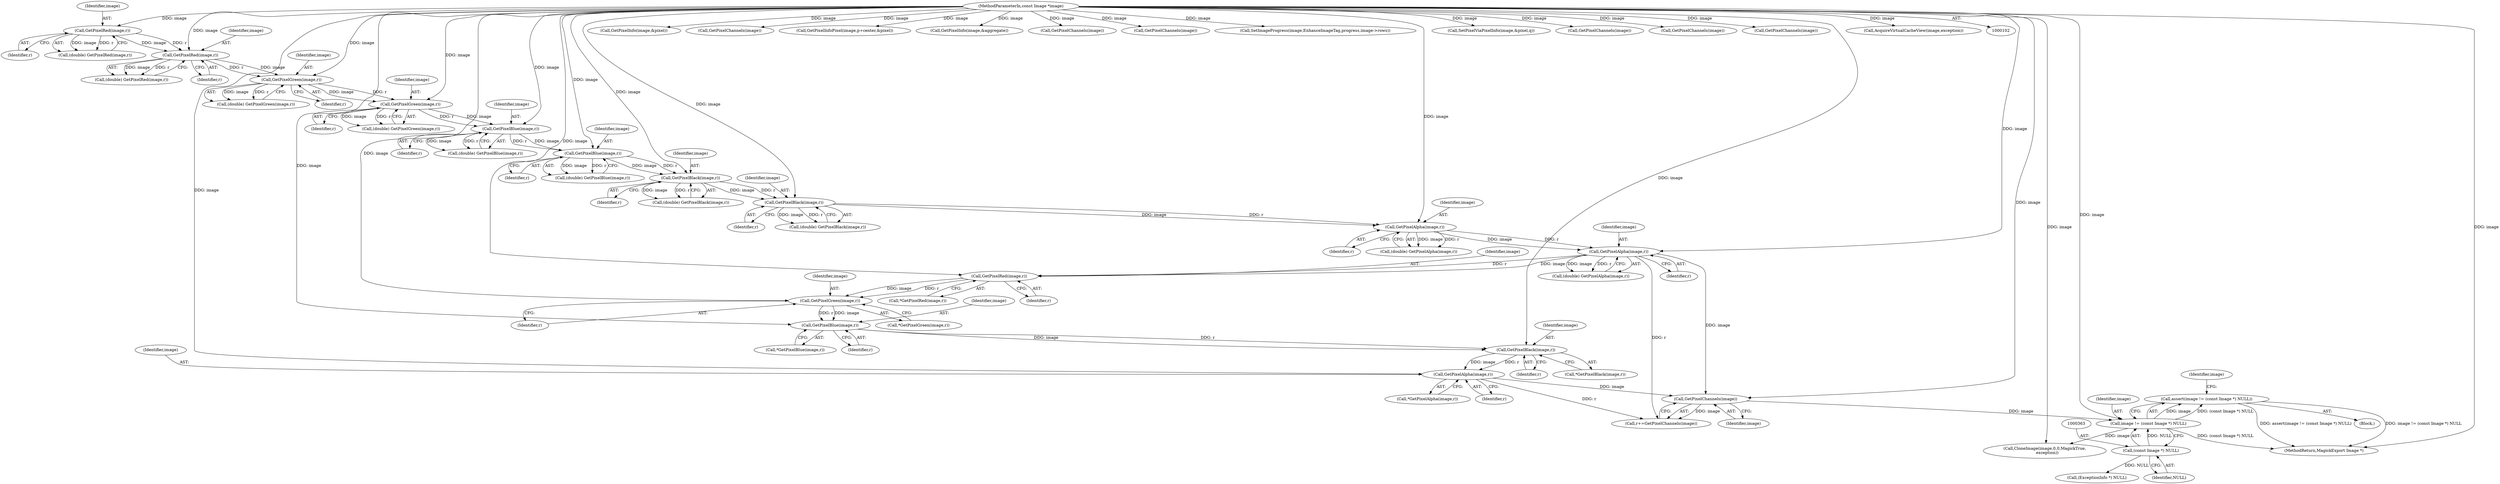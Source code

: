 digraph "0_ImageMagick_d4fc44b58a14f76b1ac997517d742ee12c9dc5d3@API" {
"1000359" [label="(Call,assert(image != (const Image *) NULL))"];
"1000360" [label="(Call,image != (const Image *) NULL)"];
"1000351" [label="(Call,GetPixelChannels(image))"];
"1000343" [label="(Call,GetPixelAlpha(image,r))"];
"1000333" [label="(Call,GetPixelBlack(image,r))"];
"1000323" [label="(Call,GetPixelBlue(image,r))"];
"1000313" [label="(Call,GetPixelGreen(image,r))"];
"1000303" [label="(Call,GetPixelRed(image,r))"];
"1000276" [label="(Call,GetPixelAlpha(image,r))"];
"1000262" [label="(Call,GetPixelAlpha(image,r))"];
"1000239" [label="(Call,GetPixelBlack(image,r))"];
"1000225" [label="(Call,GetPixelBlack(image,r))"];
"1000202" [label="(Call,GetPixelBlue(image,r))"];
"1000188" [label="(Call,GetPixelBlue(image,r))"];
"1000165" [label="(Call,GetPixelGreen(image,r))"];
"1000151" [label="(Call,GetPixelGreen(image,r))"];
"1000128" [label="(Call,GetPixelRed(image,r))"];
"1000114" [label="(Call,GetPixelRed(image,r))"];
"1000103" [label="(MethodParameterIn,const Image *image)"];
"1000362" [label="(Call,(const Image *) NULL)"];
"1000105" [label="(Block,)"];
"1000114" [label="(Call,GetPixelRed(image,r))"];
"1000359" [label="(Call,assert(image != (const Image *) NULL))"];
"1000815" [label="(MethodReturn,MagickExport Image *)"];
"1000389" [label="(Call,(ExceptionInfo *) NULL)"];
"1000186" [label="(Call,(double) GetPixelBlue(image,r))"];
"1000303" [label="(Call,GetPixelRed(image,r))"];
"1000274" [label="(Call,(double) GetPixelAlpha(image,r))"];
"1000532" [label="(Call,GetPixelInfo(image,&pixel))"];
"1000315" [label="(Identifier,r)"];
"1000202" [label="(Call,GetPixelBlue(image,r))"];
"1000151" [label="(Call,GetPixelGreen(image,r))"];
"1000130" [label="(Identifier,r)"];
"1000167" [label="(Identifier,r)"];
"1000241" [label="(Identifier,r)"];
"1000588" [label="(Call,GetPixelChannels(image))"];
"1000349" [label="(Call,r+=GetPixelChannels(image))"];
"1000323" [label="(Call,GetPixelBlue(image,r))"];
"1000312" [label="(Call,*GetPixelGreen(image,r))"];
"1000103" [label="(MethodParameterIn,const Image *image)"];
"1000263" [label="(Identifier,image)"];
"1000305" [label="(Identifier,r)"];
"1000563" [label="(Call,GetPixelInfoPixel(image,p+center,&pixel))"];
"1000239" [label="(Call,GetPixelBlack(image,r))"];
"1000362" [label="(Call,(const Image *) NULL)"];
"1000126" [label="(Call,(double) GetPixelRed(image,r))"];
"1000335" [label="(Identifier,r)"];
"1000324" [label="(Identifier,image)"];
"1000188" [label="(Call,GetPixelBlue(image,r))"];
"1000344" [label="(Identifier,image)"];
"1000556" [label="(Call,GetPixelInfo(image,&aggregate))"];
"1000612" [label="(Call,GetPixelChannels(image))"];
"1000204" [label="(Identifier,r)"];
"1000754" [label="(Call,GetPixelChannels(image))"];
"1000325" [label="(Identifier,r)"];
"1000260" [label="(Call,(double) GetPixelAlpha(image,r))"];
"1000165" [label="(Call,GetPixelGreen(image,r))"];
"1000226" [label="(Identifier,image)"];
"1000783" [label="(Call,SetImageProgress(image,EnhanceImageTag,progress,image->rows))"];
"1000152" [label="(Identifier,image)"];
"1000278" [label="(Identifier,r)"];
"1000240" [label="(Identifier,image)"];
"1000304" [label="(Identifier,image)"];
"1000153" [label="(Identifier,r)"];
"1000302" [label="(Call,*GetPixelRed(image,r))"];
"1000747" [label="(Call,SetPixelViaPixelInfo(image,&pixel,q))"];
"1000368" [label="(Identifier,image)"];
"1000352" [label="(Identifier,image)"];
"1000332" [label="(Call,*GetPixelBlack(image,r))"];
"1000333" [label="(Call,GetPixelBlack(image,r))"];
"1000276" [label="(Call,GetPixelAlpha(image,r))"];
"1000116" [label="(Identifier,r)"];
"1000112" [label="(Call,(double) GetPixelRed(image,r))"];
"1000345" [label="(Identifier,r)"];
"1000361" [label="(Identifier,image)"];
"1000129" [label="(Identifier,image)"];
"1000225" [label="(Call,GetPixelBlack(image,r))"];
"1000149" [label="(Call,(double) GetPixelGreen(image,r))"];
"1000351" [label="(Call,GetPixelChannels(image))"];
"1000190" [label="(Identifier,r)"];
"1000277" [label="(Identifier,image)"];
"1000166" [label="(Identifier,image)"];
"1000262" [label="(Call,GetPixelAlpha(image,r))"];
"1000200" [label="(Call,(double) GetPixelBlue(image,r))"];
"1000343" [label="(Call,GetPixelAlpha(image,r))"];
"1000237" [label="(Call,(double) GetPixelBlack(image,r))"];
"1000163" [label="(Call,(double) GetPixelGreen(image,r))"];
"1000264" [label="(Identifier,r)"];
"1000342" [label="(Call,*GetPixelAlpha(image,r))"];
"1000223" [label="(Call,(double) GetPixelBlack(image,r))"];
"1000227" [label="(Identifier,r)"];
"1000636" [label="(Call,GetPixelChannels(image))"];
"1000521" [label="(Call,GetPixelChannels(image))"];
"1000360" [label="(Call,image != (const Image *) NULL)"];
"1000364" [label="(Identifier,NULL)"];
"1000203" [label="(Identifier,image)"];
"1000660" [label="(Call,GetPixelChannels(image))"];
"1000400" [label="(Call,CloneImage(image,0,0,MagickTrue,\n    exception))"];
"1000334" [label="(Identifier,image)"];
"1000440" [label="(Call,AcquireVirtualCacheView(image,exception))"];
"1000314" [label="(Identifier,image)"];
"1000115" [label="(Identifier,image)"];
"1000322" [label="(Call,*GetPixelBlue(image,r))"];
"1000313" [label="(Call,GetPixelGreen(image,r))"];
"1000189" [label="(Identifier,image)"];
"1000128" [label="(Call,GetPixelRed(image,r))"];
"1000359" -> "1000105"  [label="AST: "];
"1000359" -> "1000360"  [label="CFG: "];
"1000360" -> "1000359"  [label="AST: "];
"1000368" -> "1000359"  [label="CFG: "];
"1000359" -> "1000815"  [label="DDG: image != (const Image *) NULL"];
"1000359" -> "1000815"  [label="DDG: assert(image != (const Image *) NULL)"];
"1000360" -> "1000359"  [label="DDG: image"];
"1000360" -> "1000359"  [label="DDG: (const Image *) NULL"];
"1000360" -> "1000362"  [label="CFG: "];
"1000361" -> "1000360"  [label="AST: "];
"1000362" -> "1000360"  [label="AST: "];
"1000360" -> "1000815"  [label="DDG: (const Image *) NULL"];
"1000351" -> "1000360"  [label="DDG: image"];
"1000103" -> "1000360"  [label="DDG: image"];
"1000362" -> "1000360"  [label="DDG: NULL"];
"1000360" -> "1000400"  [label="DDG: image"];
"1000351" -> "1000349"  [label="AST: "];
"1000351" -> "1000352"  [label="CFG: "];
"1000352" -> "1000351"  [label="AST: "];
"1000349" -> "1000351"  [label="CFG: "];
"1000351" -> "1000349"  [label="DDG: image"];
"1000343" -> "1000351"  [label="DDG: image"];
"1000276" -> "1000351"  [label="DDG: image"];
"1000103" -> "1000351"  [label="DDG: image"];
"1000343" -> "1000342"  [label="AST: "];
"1000343" -> "1000345"  [label="CFG: "];
"1000344" -> "1000343"  [label="AST: "];
"1000345" -> "1000343"  [label="AST: "];
"1000342" -> "1000343"  [label="CFG: "];
"1000333" -> "1000343"  [label="DDG: image"];
"1000333" -> "1000343"  [label="DDG: r"];
"1000103" -> "1000343"  [label="DDG: image"];
"1000343" -> "1000349"  [label="DDG: r"];
"1000333" -> "1000332"  [label="AST: "];
"1000333" -> "1000335"  [label="CFG: "];
"1000334" -> "1000333"  [label="AST: "];
"1000335" -> "1000333"  [label="AST: "];
"1000332" -> "1000333"  [label="CFG: "];
"1000323" -> "1000333"  [label="DDG: image"];
"1000323" -> "1000333"  [label="DDG: r"];
"1000103" -> "1000333"  [label="DDG: image"];
"1000323" -> "1000322"  [label="AST: "];
"1000323" -> "1000325"  [label="CFG: "];
"1000324" -> "1000323"  [label="AST: "];
"1000325" -> "1000323"  [label="AST: "];
"1000322" -> "1000323"  [label="CFG: "];
"1000313" -> "1000323"  [label="DDG: image"];
"1000313" -> "1000323"  [label="DDG: r"];
"1000103" -> "1000323"  [label="DDG: image"];
"1000313" -> "1000312"  [label="AST: "];
"1000313" -> "1000315"  [label="CFG: "];
"1000314" -> "1000313"  [label="AST: "];
"1000315" -> "1000313"  [label="AST: "];
"1000312" -> "1000313"  [label="CFG: "];
"1000303" -> "1000313"  [label="DDG: image"];
"1000303" -> "1000313"  [label="DDG: r"];
"1000103" -> "1000313"  [label="DDG: image"];
"1000303" -> "1000302"  [label="AST: "];
"1000303" -> "1000305"  [label="CFG: "];
"1000304" -> "1000303"  [label="AST: "];
"1000305" -> "1000303"  [label="AST: "];
"1000302" -> "1000303"  [label="CFG: "];
"1000276" -> "1000303"  [label="DDG: image"];
"1000276" -> "1000303"  [label="DDG: r"];
"1000103" -> "1000303"  [label="DDG: image"];
"1000276" -> "1000274"  [label="AST: "];
"1000276" -> "1000278"  [label="CFG: "];
"1000277" -> "1000276"  [label="AST: "];
"1000278" -> "1000276"  [label="AST: "];
"1000274" -> "1000276"  [label="CFG: "];
"1000276" -> "1000274"  [label="DDG: image"];
"1000276" -> "1000274"  [label="DDG: r"];
"1000262" -> "1000276"  [label="DDG: image"];
"1000262" -> "1000276"  [label="DDG: r"];
"1000103" -> "1000276"  [label="DDG: image"];
"1000276" -> "1000349"  [label="DDG: r"];
"1000262" -> "1000260"  [label="AST: "];
"1000262" -> "1000264"  [label="CFG: "];
"1000263" -> "1000262"  [label="AST: "];
"1000264" -> "1000262"  [label="AST: "];
"1000260" -> "1000262"  [label="CFG: "];
"1000262" -> "1000260"  [label="DDG: image"];
"1000262" -> "1000260"  [label="DDG: r"];
"1000239" -> "1000262"  [label="DDG: image"];
"1000239" -> "1000262"  [label="DDG: r"];
"1000103" -> "1000262"  [label="DDG: image"];
"1000239" -> "1000237"  [label="AST: "];
"1000239" -> "1000241"  [label="CFG: "];
"1000240" -> "1000239"  [label="AST: "];
"1000241" -> "1000239"  [label="AST: "];
"1000237" -> "1000239"  [label="CFG: "];
"1000239" -> "1000237"  [label="DDG: image"];
"1000239" -> "1000237"  [label="DDG: r"];
"1000225" -> "1000239"  [label="DDG: image"];
"1000225" -> "1000239"  [label="DDG: r"];
"1000103" -> "1000239"  [label="DDG: image"];
"1000225" -> "1000223"  [label="AST: "];
"1000225" -> "1000227"  [label="CFG: "];
"1000226" -> "1000225"  [label="AST: "];
"1000227" -> "1000225"  [label="AST: "];
"1000223" -> "1000225"  [label="CFG: "];
"1000225" -> "1000223"  [label="DDG: image"];
"1000225" -> "1000223"  [label="DDG: r"];
"1000202" -> "1000225"  [label="DDG: image"];
"1000202" -> "1000225"  [label="DDG: r"];
"1000103" -> "1000225"  [label="DDG: image"];
"1000202" -> "1000200"  [label="AST: "];
"1000202" -> "1000204"  [label="CFG: "];
"1000203" -> "1000202"  [label="AST: "];
"1000204" -> "1000202"  [label="AST: "];
"1000200" -> "1000202"  [label="CFG: "];
"1000202" -> "1000200"  [label="DDG: image"];
"1000202" -> "1000200"  [label="DDG: r"];
"1000188" -> "1000202"  [label="DDG: image"];
"1000188" -> "1000202"  [label="DDG: r"];
"1000103" -> "1000202"  [label="DDG: image"];
"1000188" -> "1000186"  [label="AST: "];
"1000188" -> "1000190"  [label="CFG: "];
"1000189" -> "1000188"  [label="AST: "];
"1000190" -> "1000188"  [label="AST: "];
"1000186" -> "1000188"  [label="CFG: "];
"1000188" -> "1000186"  [label="DDG: image"];
"1000188" -> "1000186"  [label="DDG: r"];
"1000165" -> "1000188"  [label="DDG: image"];
"1000165" -> "1000188"  [label="DDG: r"];
"1000103" -> "1000188"  [label="DDG: image"];
"1000165" -> "1000163"  [label="AST: "];
"1000165" -> "1000167"  [label="CFG: "];
"1000166" -> "1000165"  [label="AST: "];
"1000167" -> "1000165"  [label="AST: "];
"1000163" -> "1000165"  [label="CFG: "];
"1000165" -> "1000163"  [label="DDG: image"];
"1000165" -> "1000163"  [label="DDG: r"];
"1000151" -> "1000165"  [label="DDG: image"];
"1000151" -> "1000165"  [label="DDG: r"];
"1000103" -> "1000165"  [label="DDG: image"];
"1000151" -> "1000149"  [label="AST: "];
"1000151" -> "1000153"  [label="CFG: "];
"1000152" -> "1000151"  [label="AST: "];
"1000153" -> "1000151"  [label="AST: "];
"1000149" -> "1000151"  [label="CFG: "];
"1000151" -> "1000149"  [label="DDG: image"];
"1000151" -> "1000149"  [label="DDG: r"];
"1000128" -> "1000151"  [label="DDG: image"];
"1000128" -> "1000151"  [label="DDG: r"];
"1000103" -> "1000151"  [label="DDG: image"];
"1000128" -> "1000126"  [label="AST: "];
"1000128" -> "1000130"  [label="CFG: "];
"1000129" -> "1000128"  [label="AST: "];
"1000130" -> "1000128"  [label="AST: "];
"1000126" -> "1000128"  [label="CFG: "];
"1000128" -> "1000126"  [label="DDG: image"];
"1000128" -> "1000126"  [label="DDG: r"];
"1000114" -> "1000128"  [label="DDG: image"];
"1000114" -> "1000128"  [label="DDG: r"];
"1000103" -> "1000128"  [label="DDG: image"];
"1000114" -> "1000112"  [label="AST: "];
"1000114" -> "1000116"  [label="CFG: "];
"1000115" -> "1000114"  [label="AST: "];
"1000116" -> "1000114"  [label="AST: "];
"1000112" -> "1000114"  [label="CFG: "];
"1000114" -> "1000112"  [label="DDG: image"];
"1000114" -> "1000112"  [label="DDG: r"];
"1000103" -> "1000114"  [label="DDG: image"];
"1000103" -> "1000102"  [label="AST: "];
"1000103" -> "1000815"  [label="DDG: image"];
"1000103" -> "1000400"  [label="DDG: image"];
"1000103" -> "1000440"  [label="DDG: image"];
"1000103" -> "1000521"  [label="DDG: image"];
"1000103" -> "1000532"  [label="DDG: image"];
"1000103" -> "1000556"  [label="DDG: image"];
"1000103" -> "1000563"  [label="DDG: image"];
"1000103" -> "1000588"  [label="DDG: image"];
"1000103" -> "1000612"  [label="DDG: image"];
"1000103" -> "1000636"  [label="DDG: image"];
"1000103" -> "1000660"  [label="DDG: image"];
"1000103" -> "1000747"  [label="DDG: image"];
"1000103" -> "1000754"  [label="DDG: image"];
"1000103" -> "1000783"  [label="DDG: image"];
"1000362" -> "1000364"  [label="CFG: "];
"1000363" -> "1000362"  [label="AST: "];
"1000364" -> "1000362"  [label="AST: "];
"1000362" -> "1000389"  [label="DDG: NULL"];
}
